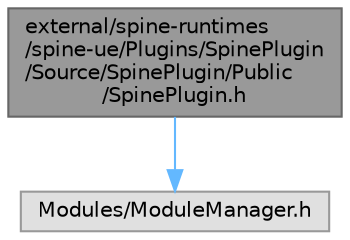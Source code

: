 digraph "external/spine-runtimes/spine-ue/Plugins/SpinePlugin/Source/SpinePlugin/Public/SpinePlugin.h"
{
 // LATEX_PDF_SIZE
  bgcolor="transparent";
  edge [fontname=Helvetica,fontsize=10,labelfontname=Helvetica,labelfontsize=10];
  node [fontname=Helvetica,fontsize=10,shape=box,height=0.2,width=0.4];
  Node1 [id="Node000001",label="external/spine-runtimes\l/spine-ue/Plugins/SpinePlugin\l/Source/SpinePlugin/Public\l/SpinePlugin.h",height=0.2,width=0.4,color="gray40", fillcolor="grey60", style="filled", fontcolor="black",tooltip=" "];
  Node1 -> Node2 [id="edge1_Node000001_Node000002",color="steelblue1",style="solid",tooltip=" "];
  Node2 [id="Node000002",label="Modules/ModuleManager.h",height=0.2,width=0.4,color="grey60", fillcolor="#E0E0E0", style="filled",tooltip=" "];
}
